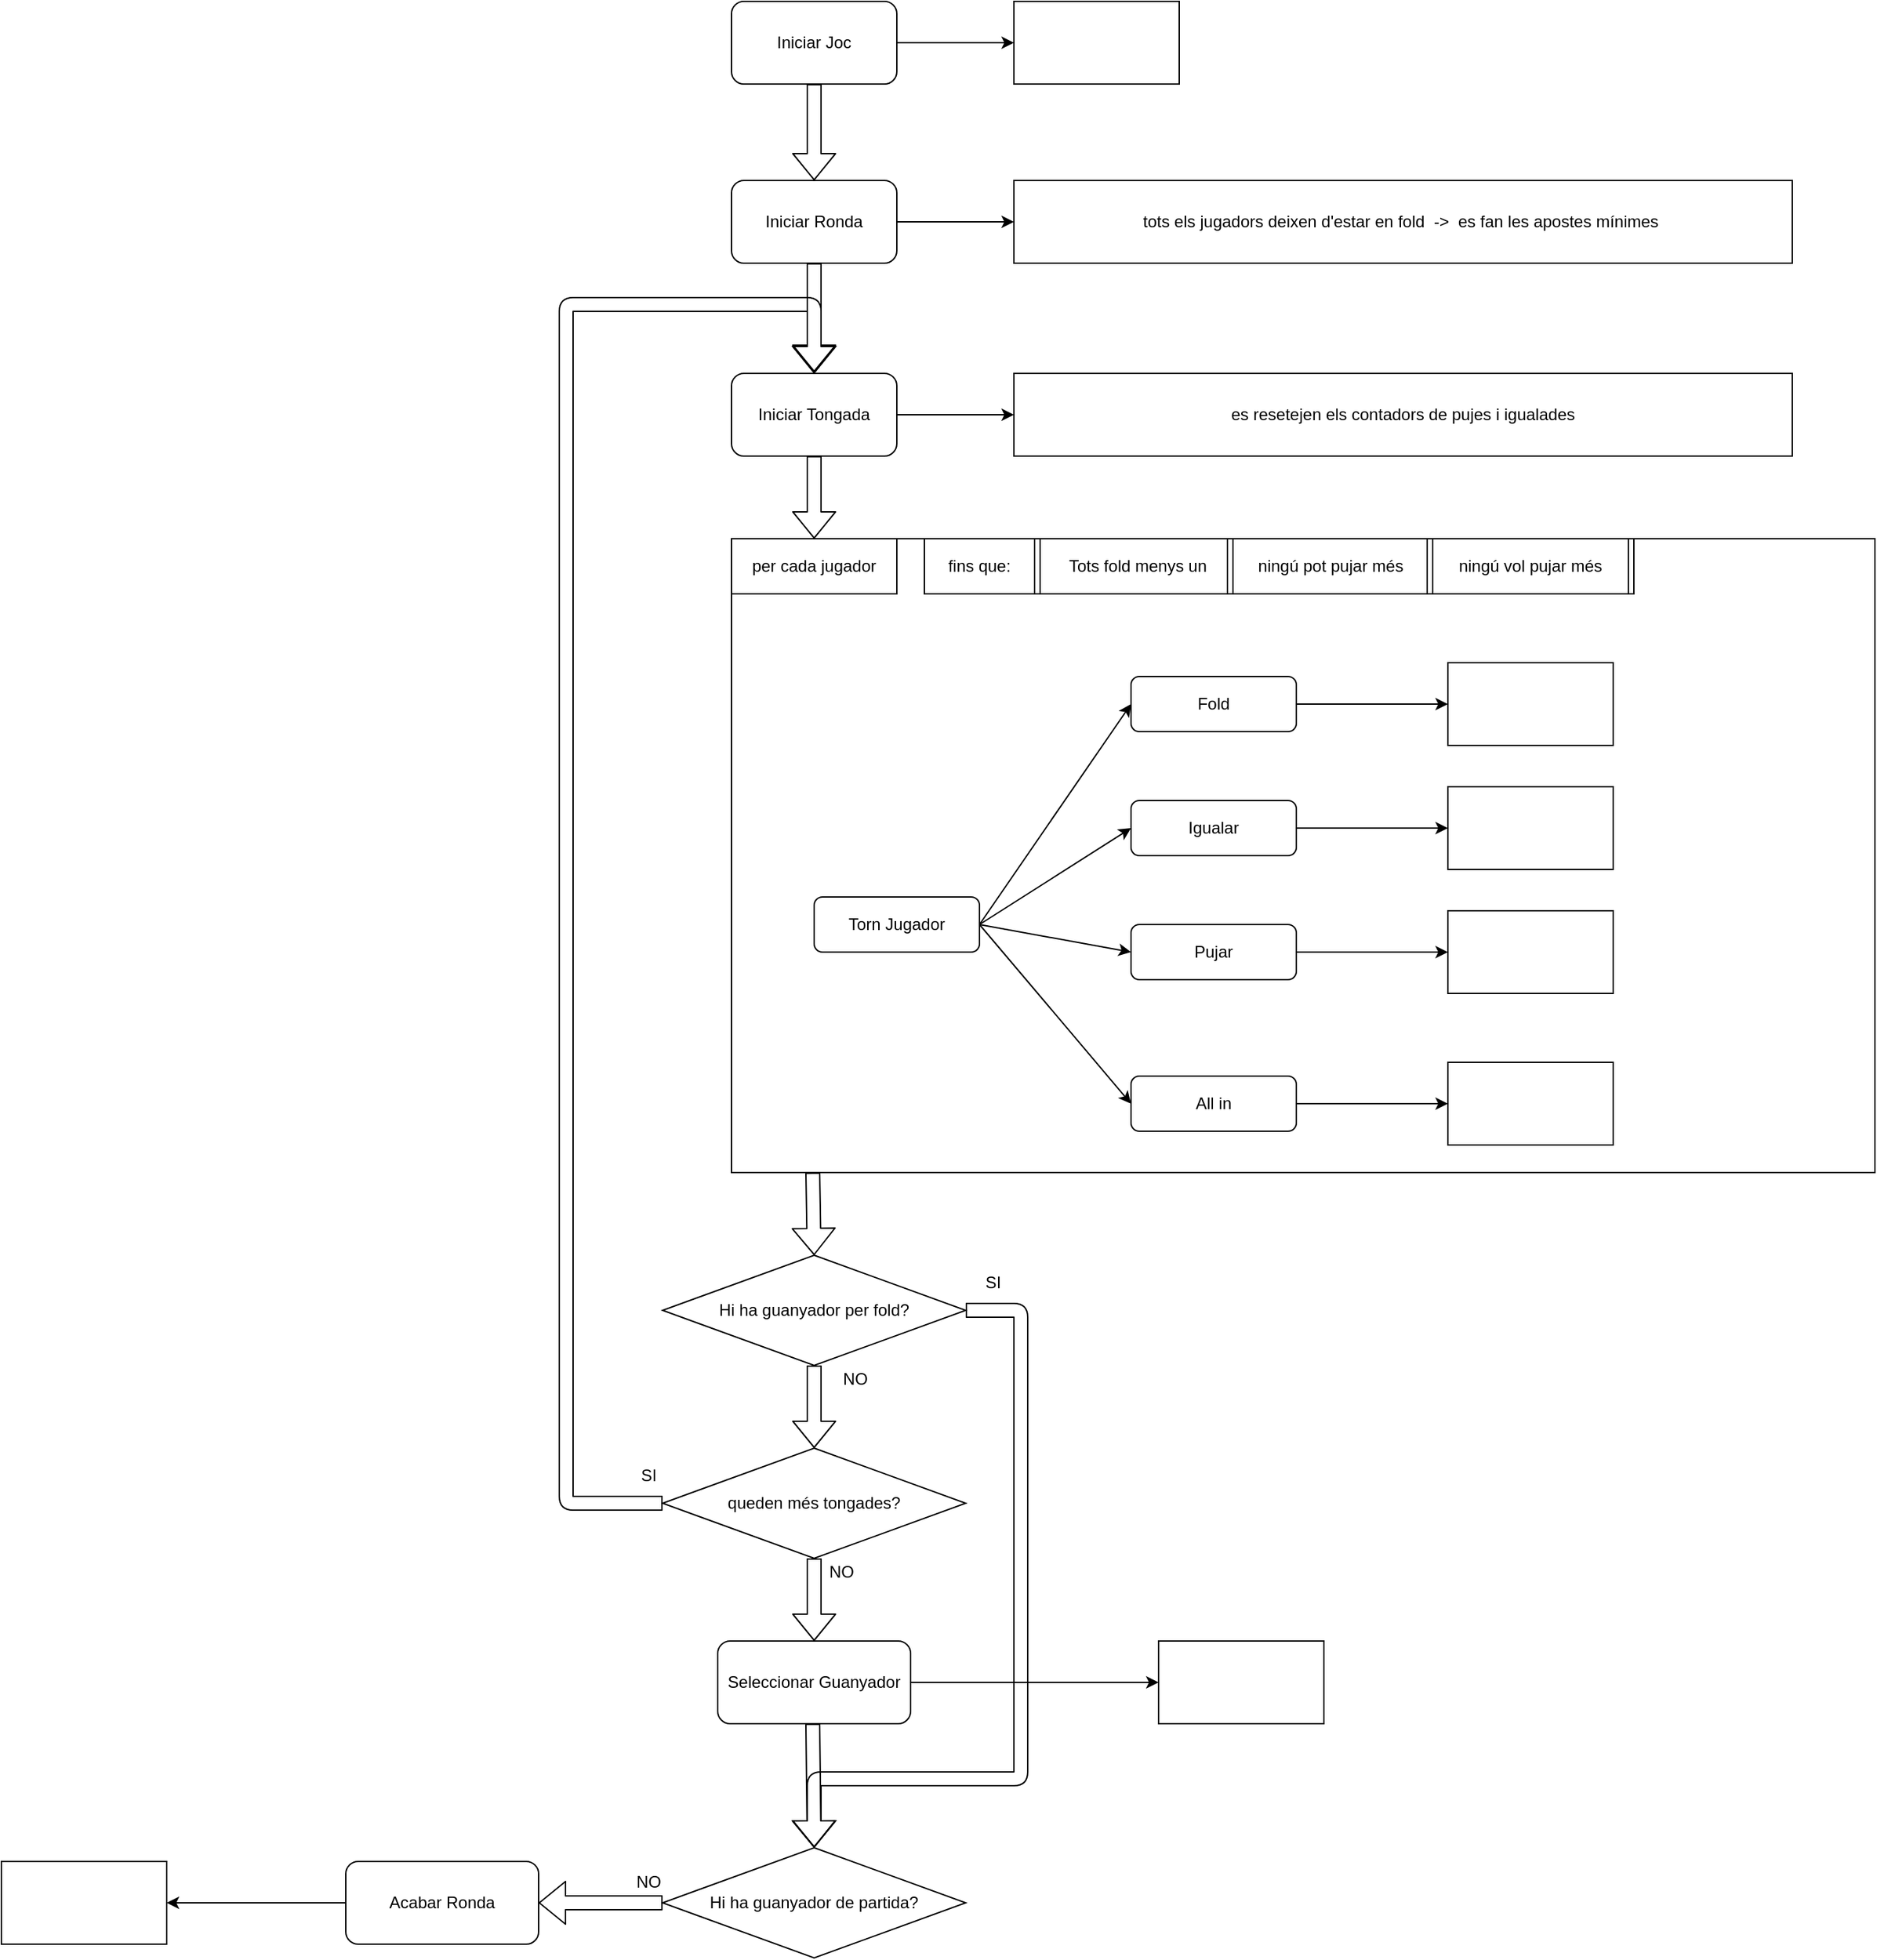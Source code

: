 <mxfile version="12.2.4"><diagram id="gVP1DD1zJNEVQ0Se65iX"><mxGraphModel dx="2040" dy="779" grid="1" gridSize="10" guides="1" tooltips="1" connect="1" arrows="1" fold="1" page="1" pageScale="1" pageWidth="850" pageHeight="1100" math="0" shadow="0"><root><mxCell id="0"/><mxCell id="1" parent="0"/><mxCell id="36" value="" style="group" vertex="1" connectable="0" parent="1"><mxGeometry x="160" y="460" width="830" height="460" as="geometry"/></mxCell><mxCell id="11" value="" style="rounded=0;whiteSpace=wrap;html=1;" vertex="1" parent="36"><mxGeometry width="830" height="460" as="geometry"/></mxCell><mxCell id="12" value="per cada jugador" style="rounded=0;whiteSpace=wrap;html=1;" vertex="1" parent="36"><mxGeometry width="120" height="40" as="geometry"/></mxCell><mxCell id="37" value="" style="rounded=0;whiteSpace=wrap;html=1;" vertex="1" parent="36"><mxGeometry x="520" y="90" width="120" height="60" as="geometry"/></mxCell><mxCell id="50" value="" style="rounded=0;whiteSpace=wrap;html=1;" vertex="1" parent="36"><mxGeometry x="520" y="180" width="120" height="60" as="geometry"/></mxCell><mxCell id="51" value="" style="rounded=0;whiteSpace=wrap;html=1;" vertex="1" parent="36"><mxGeometry x="520" y="270" width="120" height="60" as="geometry"/></mxCell><mxCell id="52" value="" style="rounded=0;whiteSpace=wrap;html=1;" vertex="1" parent="36"><mxGeometry x="520" y="380" width="120" height="60" as="geometry"/></mxCell><mxCell id="54" style="edgeStyle=orthogonalEdgeStyle;rounded=0;orthogonalLoop=1;jettySize=auto;html=1;entryX=0;entryY=0.5;entryDx=0;entryDy=0;" edge="1" parent="36" source="19" target="52"><mxGeometry relative="1" as="geometry"/></mxCell><mxCell id="19" value="All in" style="rounded=1;whiteSpace=wrap;html=1;" vertex="1" parent="36"><mxGeometry x="290" y="390" width="120" height="40" as="geometry"/></mxCell><mxCell id="3" value="Torn Jugador" style="rounded=1;whiteSpace=wrap;html=1;" vertex="1" parent="36"><mxGeometry x="60" y="260" width="120" height="40" as="geometry"/></mxCell><mxCell id="25" value="" style="endArrow=classic;html=1;exitX=1;exitY=0.5;exitDx=0;exitDy=0;entryX=0;entryY=0.5;entryDx=0;entryDy=0;" edge="1" parent="36" source="3" target="19"><mxGeometry width="50" height="50" relative="1" as="geometry"><mxPoint x="220" y="190" as="sourcePoint"/><mxPoint x="330" y="100" as="targetPoint"/></mxGeometry></mxCell><mxCell id="53" style="edgeStyle=orthogonalEdgeStyle;rounded=0;orthogonalLoop=1;jettySize=auto;html=1;entryX=0;entryY=0.5;entryDx=0;entryDy=0;" edge="1" parent="36" source="18" target="51"><mxGeometry relative="1" as="geometry"/></mxCell><mxCell id="18" value="Pujar" style="rounded=1;whiteSpace=wrap;html=1;" vertex="1" parent="36"><mxGeometry x="290" y="280" width="120" height="40" as="geometry"/></mxCell><mxCell id="24" value="" style="endArrow=classic;html=1;exitX=1;exitY=0.5;exitDx=0;exitDy=0;entryX=0;entryY=0.5;entryDx=0;entryDy=0;" edge="1" parent="36" source="3" target="18"><mxGeometry width="50" height="50" relative="1" as="geometry"><mxPoint x="210" y="180" as="sourcePoint"/><mxPoint x="320" y="90" as="targetPoint"/></mxGeometry></mxCell><mxCell id="55" style="edgeStyle=orthogonalEdgeStyle;rounded=0;orthogonalLoop=1;jettySize=auto;html=1;entryX=0;entryY=0.5;entryDx=0;entryDy=0;" edge="1" parent="36" source="17" target="50"><mxGeometry relative="1" as="geometry"/></mxCell><mxCell id="17" value="Igualar" style="rounded=1;whiteSpace=wrap;html=1;" vertex="1" parent="36"><mxGeometry x="290" y="190" width="120" height="40" as="geometry"/></mxCell><mxCell id="23" value="" style="endArrow=classic;html=1;exitX=1;exitY=0.5;exitDx=0;exitDy=0;entryX=0;entryY=0.5;entryDx=0;entryDy=0;" edge="1" parent="36" source="3" target="17"><mxGeometry width="50" height="50" relative="1" as="geometry"><mxPoint x="220" y="200" as="sourcePoint"/><mxPoint x="330" y="110" as="targetPoint"/></mxGeometry></mxCell><mxCell id="57" value="" style="edgeStyle=orthogonalEdgeStyle;rounded=0;orthogonalLoop=1;jettySize=auto;html=1;entryX=0;entryY=0.5;entryDx=0;entryDy=0;" edge="1" parent="36" source="13" target="37"><mxGeometry relative="1" as="geometry"><mxPoint x="500" y="70" as="targetPoint"/></mxGeometry></mxCell><mxCell id="13" value="Fold" style="rounded=1;whiteSpace=wrap;html=1;" vertex="1" parent="36"><mxGeometry x="290" y="100" width="120" height="40" as="geometry"/></mxCell><mxCell id="22" value="" style="endArrow=classic;html=1;exitX=1;exitY=0.5;exitDx=0;exitDy=0;entryX=0;entryY=0.5;entryDx=0;entryDy=0;" edge="1" parent="36" source="3" target="13"><mxGeometry width="50" height="50" relative="1" as="geometry"><mxPoint x="-70" y="270" as="sourcePoint"/><mxPoint x="-20" y="220" as="targetPoint"/></mxGeometry></mxCell><mxCell id="60" value="fins que:" style="rounded=0;whiteSpace=wrap;html=1;" vertex="1" parent="36"><mxGeometry x="140" width="80" height="40" as="geometry"/></mxCell><mxCell id="61" value="Tots fold menys un" style="shape=process;whiteSpace=wrap;html=1;backgroundOutline=1;size=0.027;" vertex="1" parent="36"><mxGeometry x="220" width="150" height="40" as="geometry"/></mxCell><mxCell id="85" value="ningú pot pujar més" style="shape=process;whiteSpace=wrap;html=1;backgroundOutline=1;size=0.027;" vertex="1" parent="36"><mxGeometry x="360" width="150" height="40" as="geometry"/></mxCell><mxCell id="110" value="ningú vol pujar més" style="shape=process;whiteSpace=wrap;html=1;backgroundOutline=1;size=0.027;" vertex="1" parent="36"><mxGeometry x="505" width="150" height="40" as="geometry"/></mxCell><mxCell id="27" value="" style="edgeStyle=orthogonalEdgeStyle;rounded=0;orthogonalLoop=1;jettySize=auto;html=1;entryX=0;entryY=0.5;entryDx=0;entryDy=0;" edge="1" parent="1" source="2" target="28"><mxGeometry relative="1" as="geometry"><mxPoint x="360" y="100" as="targetPoint"/></mxGeometry></mxCell><mxCell id="2" value="Iniciar Joc" style="rounded=1;whiteSpace=wrap;html=1;" vertex="1" parent="1"><mxGeometry x="160" y="70" width="120" height="60" as="geometry"/></mxCell><mxCell id="35" value="" style="edgeStyle=orthogonalEdgeStyle;rounded=0;orthogonalLoop=1;jettySize=auto;html=1;entryX=0;entryY=0.5;entryDx=0;entryDy=0;" edge="1" parent="1" source="4" target="33"><mxGeometry relative="1" as="geometry"><mxPoint x="360" y="230" as="targetPoint"/></mxGeometry></mxCell><mxCell id="4" value="Iniciar Ronda" style="rounded=1;whiteSpace=wrap;html=1;" vertex="1" parent="1"><mxGeometry x="160" y="200" width="120" height="60" as="geometry"/></mxCell><mxCell id="28" value="" style="rounded=0;whiteSpace=wrap;html=1;" vertex="1" parent="1"><mxGeometry x="365" y="70" width="120" height="60" as="geometry"/></mxCell><mxCell id="33" value="tots els jugadors deixen d'estar en fold&amp;nbsp; -&amp;gt;&amp;nbsp; es fan les apostes mínimes&amp;nbsp;" style="rounded=0;whiteSpace=wrap;html=1;" vertex="1" parent="1"><mxGeometry x="365" y="200" width="565" height="60" as="geometry"/></mxCell><mxCell id="58" value="" style="shape=flexArrow;endArrow=classic;html=1;exitX=0.5;exitY=1;exitDx=0;exitDy=0;entryX=0.5;entryY=0;entryDx=0;entryDy=0;" edge="1" parent="1" source="2" target="4"><mxGeometry width="50" height="50" relative="1" as="geometry"><mxPoint x="40" y="240" as="sourcePoint"/><mxPoint x="90" y="190" as="targetPoint"/></mxGeometry></mxCell><mxCell id="59" value="" style="shape=flexArrow;endArrow=classic;html=1;exitX=0.5;exitY=1;exitDx=0;exitDy=0;" edge="1" parent="1" source="4"><mxGeometry width="50" height="50" relative="1" as="geometry"><mxPoint x="220" y="280" as="sourcePoint"/><mxPoint x="220" y="339" as="targetPoint"/></mxGeometry></mxCell><mxCell id="111" value="Hi ha guanyador per fold?" style="rhombus;whiteSpace=wrap;html=1;" vertex="1" parent="1"><mxGeometry x="110" y="980" width="220" height="80" as="geometry"/></mxCell><mxCell id="112" value="queden més tongades?" style="rhombus;whiteSpace=wrap;html=1;" vertex="1" parent="1"><mxGeometry x="110" y="1120" width="220" height="80" as="geometry"/></mxCell><mxCell id="113" value="" style="shape=flexArrow;endArrow=classic;html=1;exitX=0;exitY=0.5;exitDx=0;exitDy=0;" edge="1" parent="1" source="112"><mxGeometry width="50" height="50" relative="1" as="geometry"><mxPoint x="20" y="640" as="sourcePoint"/><mxPoint x="220" y="340" as="targetPoint"/><Array as="points"><mxPoint x="40" y="1160"/><mxPoint x="40" y="290"/><mxPoint x="220" y="290"/></Array></mxGeometry></mxCell><mxCell id="123" style="edgeStyle=orthogonalEdgeStyle;rounded=0;orthogonalLoop=1;jettySize=auto;html=1;entryX=0;entryY=0.5;entryDx=0;entryDy=0;" edge="1" parent="1" source="114" target="115"><mxGeometry relative="1" as="geometry"/></mxCell><mxCell id="114" value="Iniciar Tongada" style="rounded=1;whiteSpace=wrap;html=1;" vertex="1" parent="1"><mxGeometry x="160" y="340" width="120" height="60" as="geometry"/></mxCell><mxCell id="115" value="es resetejen els contadors de pujes i igualades" style="rounded=0;whiteSpace=wrap;html=1;" vertex="1" parent="1"><mxGeometry x="365" y="340" width="565" height="60" as="geometry"/></mxCell><mxCell id="116" value="" style="shape=flexArrow;endArrow=classic;html=1;exitX=0.5;exitY=1;exitDx=0;exitDy=0;entryX=0.5;entryY=0;entryDx=0;entryDy=0;" edge="1" parent="1" source="114" target="12"><mxGeometry width="50" height="50" relative="1" as="geometry"><mxPoint x="230" y="270" as="sourcePoint"/><mxPoint x="230" y="349" as="targetPoint"/></mxGeometry></mxCell><mxCell id="117" value="" style="shape=flexArrow;endArrow=classic;html=1;exitX=0.5;exitY=1;exitDx=0;exitDy=0;entryX=0.5;entryY=0;entryDx=0;entryDy=0;" edge="1" parent="1" target="111"><mxGeometry width="50" height="50" relative="1" as="geometry"><mxPoint x="219" y="920" as="sourcePoint"/><mxPoint x="219" y="970" as="targetPoint"/></mxGeometry></mxCell><mxCell id="119" value="" style="shape=flexArrow;endArrow=classic;html=1;exitX=0.5;exitY=1;exitDx=0;exitDy=0;entryX=0.5;entryY=0;entryDx=0;entryDy=0;" edge="1" parent="1" source="111" target="112"><mxGeometry width="50" height="50" relative="1" as="geometry"><mxPoint x="229" y="930" as="sourcePoint"/><mxPoint x="230" y="990" as="targetPoint"/></mxGeometry></mxCell><mxCell id="120" value="NO" style="text;html=1;strokeColor=none;fillColor=none;align=center;verticalAlign=middle;whiteSpace=wrap;rounded=0;" vertex="1" parent="1"><mxGeometry x="230" y="1060" width="40" height="20" as="geometry"/></mxCell><mxCell id="124" value="" style="shape=flexArrow;endArrow=classic;html=1;exitX=0.5;exitY=1;exitDx=0;exitDy=0;entryX=0.5;entryY=0;entryDx=0;entryDy=0;" edge="1" parent="1" source="112" target="125"><mxGeometry width="50" height="50" relative="1" as="geometry"><mxPoint x="220" y="1210" as="sourcePoint"/><mxPoint x="220" y="1260" as="targetPoint"/></mxGeometry></mxCell><mxCell id="127" value="" style="edgeStyle=orthogonalEdgeStyle;rounded=0;orthogonalLoop=1;jettySize=auto;html=1;" edge="1" parent="1" source="125" target="126"><mxGeometry relative="1" as="geometry"/></mxCell><mxCell id="125" value="Seleccionar Guanyador" style="rounded=1;whiteSpace=wrap;html=1;" vertex="1" parent="1"><mxGeometry x="150" y="1260" width="140" height="60" as="geometry"/></mxCell><mxCell id="126" value="" style="rounded=0;whiteSpace=wrap;html=1;" vertex="1" parent="1"><mxGeometry x="470" y="1260" width="120" height="60" as="geometry"/></mxCell><mxCell id="128" value="" style="edgeStyle=orthogonalEdgeStyle;rounded=0;orthogonalLoop=1;jettySize=auto;html=1;" edge="1" source="129" target="130" parent="1"><mxGeometry relative="1" as="geometry"/></mxCell><mxCell id="129" value="Acabar Ronda" style="rounded=1;whiteSpace=wrap;html=1;" vertex="1" parent="1"><mxGeometry x="-120" y="1420" width="140" height="60" as="geometry"/></mxCell><mxCell id="130" value="" style="rounded=0;whiteSpace=wrap;html=1;" vertex="1" parent="1"><mxGeometry x="-370" y="1420" width="120" height="60" as="geometry"/></mxCell><mxCell id="131" value="Hi ha guanyador de partida?" style="rhombus;whiteSpace=wrap;html=1;" vertex="1" parent="1"><mxGeometry x="110" y="1410" width="220" height="80" as="geometry"/></mxCell><mxCell id="132" value="" style="shape=flexArrow;endArrow=classic;html=1;exitX=0;exitY=0.5;exitDx=0;exitDy=0;entryX=1;entryY=0.5;entryDx=0;entryDy=0;" edge="1" parent="1" source="131" target="129"><mxGeometry width="50" height="50" relative="1" as="geometry"><mxPoint x="260" y="1490" as="sourcePoint"/><mxPoint x="260" y="1550" as="targetPoint"/></mxGeometry></mxCell><mxCell id="133" value="" style="shape=flexArrow;endArrow=classic;html=1;exitX=0.5;exitY=1;exitDx=0;exitDy=0;entryX=0.5;entryY=0;entryDx=0;entryDy=0;" edge="1" parent="1" target="131"><mxGeometry width="50" height="50" relative="1" as="geometry"><mxPoint x="219" y="1320" as="sourcePoint"/><mxPoint x="219" y="1360" as="targetPoint"/></mxGeometry></mxCell><mxCell id="134" value="" style="shape=flexArrow;endArrow=classic;html=1;exitX=1;exitY=0.5;exitDx=0;exitDy=0;entryX=0.5;entryY=0;entryDx=0;entryDy=0;" edge="1" parent="1" source="111" target="131"><mxGeometry width="50" height="50" relative="1" as="geometry"><mxPoint x="229" y="930" as="sourcePoint"/><mxPoint x="230" y="990" as="targetPoint"/><Array as="points"><mxPoint x="370" y="1020"/><mxPoint x="370" y="1360"/><mxPoint x="220" y="1360"/></Array></mxGeometry></mxCell><mxCell id="135" value="SI" style="text;html=1;strokeColor=none;fillColor=none;align=center;verticalAlign=middle;whiteSpace=wrap;rounded=0;" vertex="1" parent="1"><mxGeometry x="330" y="990" width="40" height="20" as="geometry"/></mxCell><mxCell id="136" value="SI" style="text;html=1;strokeColor=none;fillColor=none;align=center;verticalAlign=middle;whiteSpace=wrap;rounded=0;" vertex="1" parent="1"><mxGeometry x="80" y="1130" width="40" height="20" as="geometry"/></mxCell><mxCell id="137" value="NO" style="text;html=1;strokeColor=none;fillColor=none;align=center;verticalAlign=middle;whiteSpace=wrap;rounded=0;" vertex="1" parent="1"><mxGeometry x="80" y="1425" width="40" height="20" as="geometry"/></mxCell><mxCell id="139" value="NO" style="text;html=1;strokeColor=none;fillColor=none;align=center;verticalAlign=middle;whiteSpace=wrap;rounded=0;" vertex="1" parent="1"><mxGeometry x="220" y="1200" width="40" height="20" as="geometry"/></mxCell></root></mxGraphModel></diagram></mxfile>